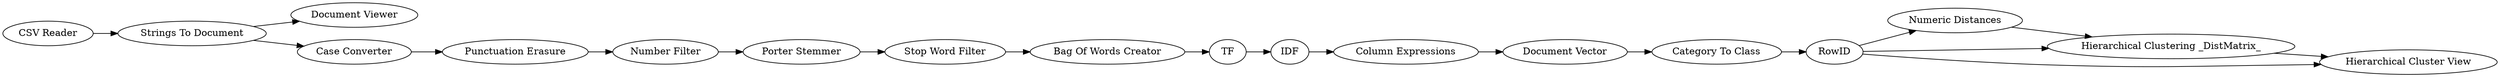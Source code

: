 digraph {
	2 [label="CSV Reader"]
	3 [label="Strings To Document"]
	4 [label="Document Viewer"]
	5 [label="Case Converter"]
	6 [label="Punctuation Erasure"]
	7 [label="Number Filter"]
	8 [label="Porter Stemmer"]
	9 [label="Stop Word Filter"]
	10 [label="Bag Of Words Creator"]
	11 [label=TF]
	12 [label=IDF]
	13 [label="Column Expressions"]
	14 [label="Document Vector"]
	15 [label="Category To Class"]
	16 [label=RowID]
	17 [label="Numeric Distances"]
	18 [label="Hierarchical Clustering _DistMatrix_"]
	19 [label="Hierarchical Cluster View"]
	2 -> 3
	3 -> 5
	3 -> 4
	5 -> 6
	6 -> 7
	7 -> 8
	8 -> 9
	9 -> 10
	10 -> 11
	11 -> 12
	12 -> 13
	13 -> 14
	14 -> 15
	15 -> 16
	16 -> 17
	16 -> 18
	16 -> 19
	17 -> 18
	18 -> 19
	rankdir=LR
}
